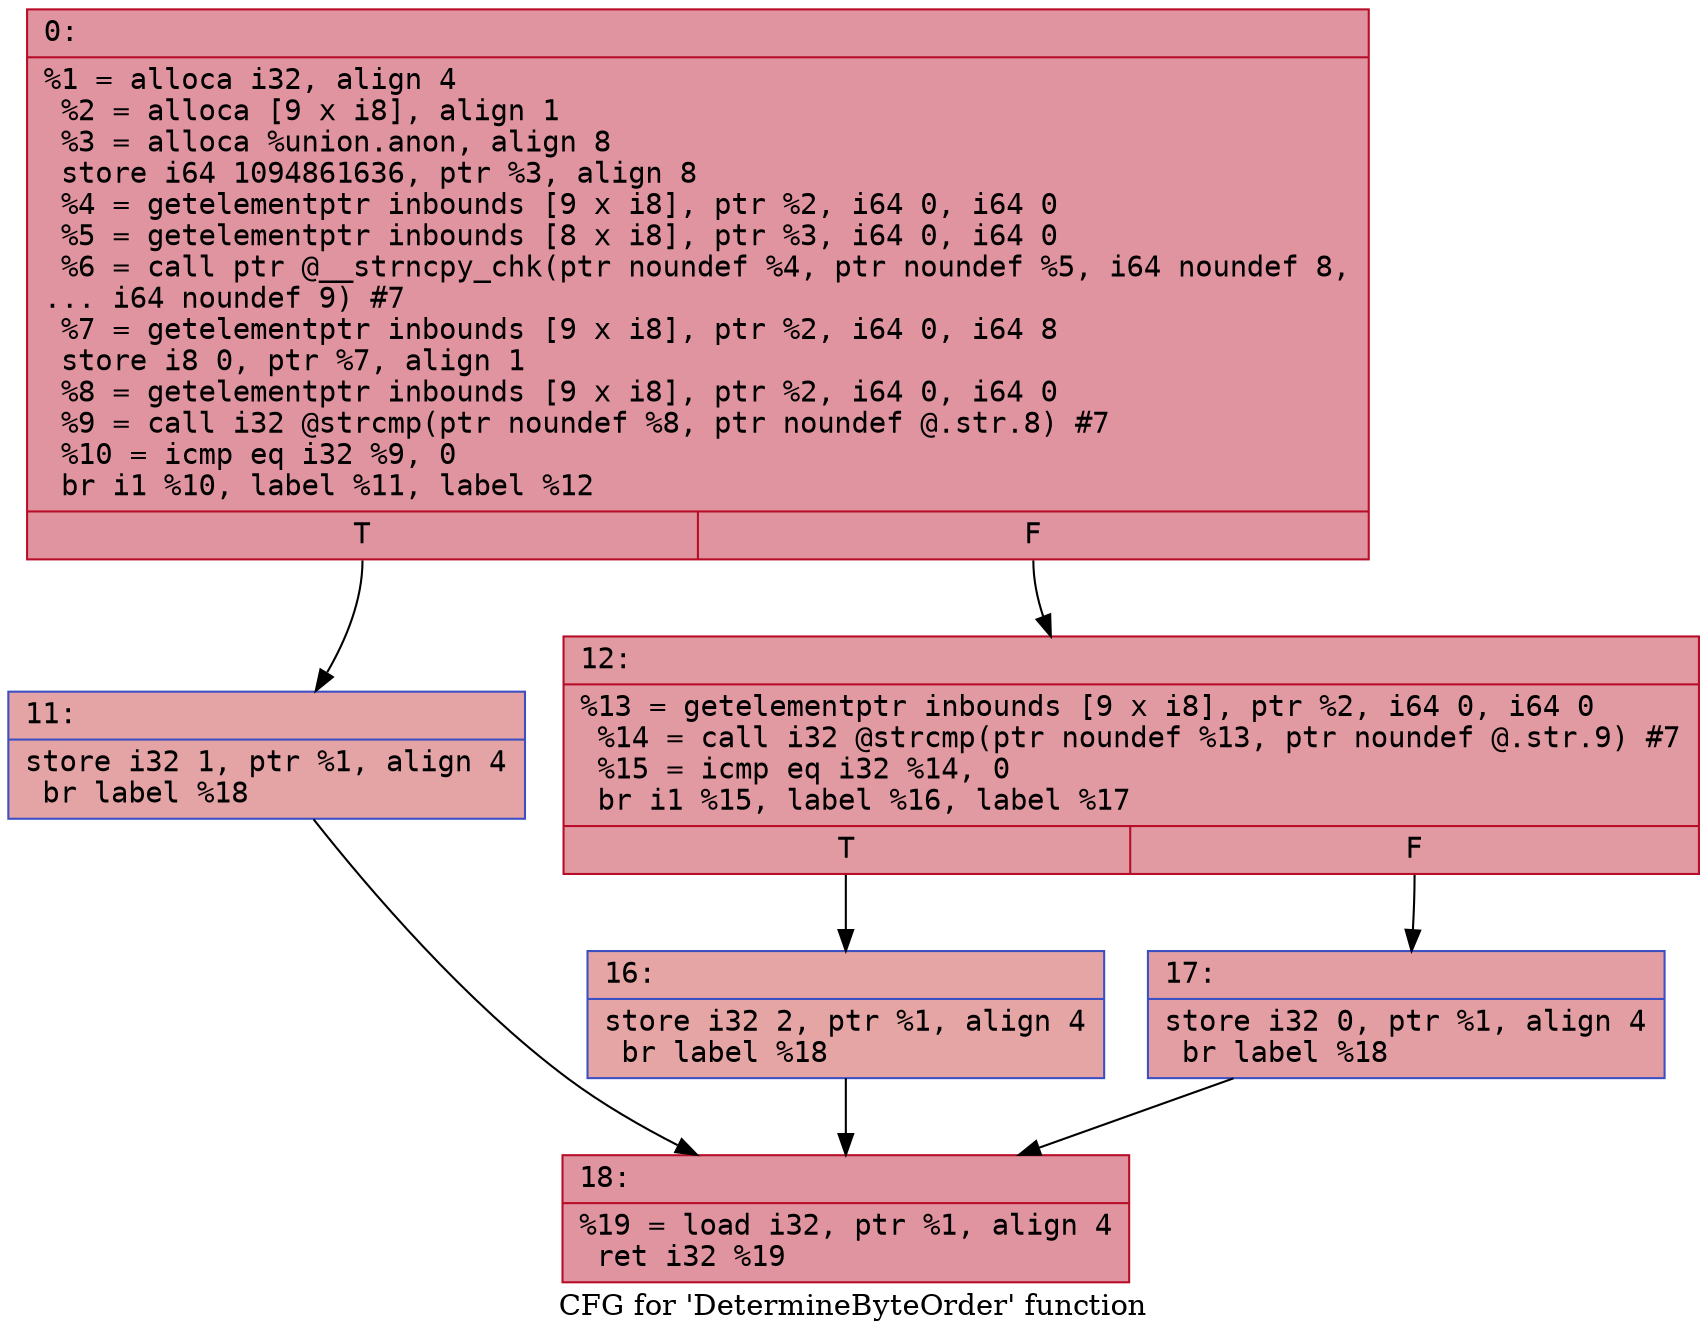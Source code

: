 digraph "CFG for 'DetermineByteOrder' function" {
	label="CFG for 'DetermineByteOrder' function";

	Node0x600001f9f2f0 [shape=record,color="#b70d28ff", style=filled, fillcolor="#b70d2870" fontname="Courier",label="{0:\l|  %1 = alloca i32, align 4\l  %2 = alloca [9 x i8], align 1\l  %3 = alloca %union.anon, align 8\l  store i64 1094861636, ptr %3, align 8\l  %4 = getelementptr inbounds [9 x i8], ptr %2, i64 0, i64 0\l  %5 = getelementptr inbounds [8 x i8], ptr %3, i64 0, i64 0\l  %6 = call ptr @__strncpy_chk(ptr noundef %4, ptr noundef %5, i64 noundef 8,\l... i64 noundef 9) #7\l  %7 = getelementptr inbounds [9 x i8], ptr %2, i64 0, i64 8\l  store i8 0, ptr %7, align 1\l  %8 = getelementptr inbounds [9 x i8], ptr %2, i64 0, i64 0\l  %9 = call i32 @strcmp(ptr noundef %8, ptr noundef @.str.8) #7\l  %10 = icmp eq i32 %9, 0\l  br i1 %10, label %11, label %12\l|{<s0>T|<s1>F}}"];
	Node0x600001f9f2f0:s0 -> Node0x600001f9f340[tooltip="0 -> 11\nProbability 37.50%" ];
	Node0x600001f9f2f0:s1 -> Node0x600001f9f390[tooltip="0 -> 12\nProbability 62.50%" ];
	Node0x600001f9f340 [shape=record,color="#3d50c3ff", style=filled, fillcolor="#c32e3170" fontname="Courier",label="{11:\l|  store i32 1, ptr %1, align 4\l  br label %18\l}"];
	Node0x600001f9f340 -> Node0x600001f9f480[tooltip="11 -> 18\nProbability 100.00%" ];
	Node0x600001f9f390 [shape=record,color="#b70d28ff", style=filled, fillcolor="#bb1b2c70" fontname="Courier",label="{12:\l|  %13 = getelementptr inbounds [9 x i8], ptr %2, i64 0, i64 0\l  %14 = call i32 @strcmp(ptr noundef %13, ptr noundef @.str.9) #7\l  %15 = icmp eq i32 %14, 0\l  br i1 %15, label %16, label %17\l|{<s0>T|<s1>F}}"];
	Node0x600001f9f390:s0 -> Node0x600001f9f3e0[tooltip="12 -> 16\nProbability 37.50%" ];
	Node0x600001f9f390:s1 -> Node0x600001f9f430[tooltip="12 -> 17\nProbability 62.50%" ];
	Node0x600001f9f3e0 [shape=record,color="#3d50c3ff", style=filled, fillcolor="#c5333470" fontname="Courier",label="{16:\l|  store i32 2, ptr %1, align 4\l  br label %18\l}"];
	Node0x600001f9f3e0 -> Node0x600001f9f480[tooltip="16 -> 18\nProbability 100.00%" ];
	Node0x600001f9f430 [shape=record,color="#3d50c3ff", style=filled, fillcolor="#be242e70" fontname="Courier",label="{17:\l|  store i32 0, ptr %1, align 4\l  br label %18\l}"];
	Node0x600001f9f430 -> Node0x600001f9f480[tooltip="17 -> 18\nProbability 100.00%" ];
	Node0x600001f9f480 [shape=record,color="#b70d28ff", style=filled, fillcolor="#b70d2870" fontname="Courier",label="{18:\l|  %19 = load i32, ptr %1, align 4\l  ret i32 %19\l}"];
}
